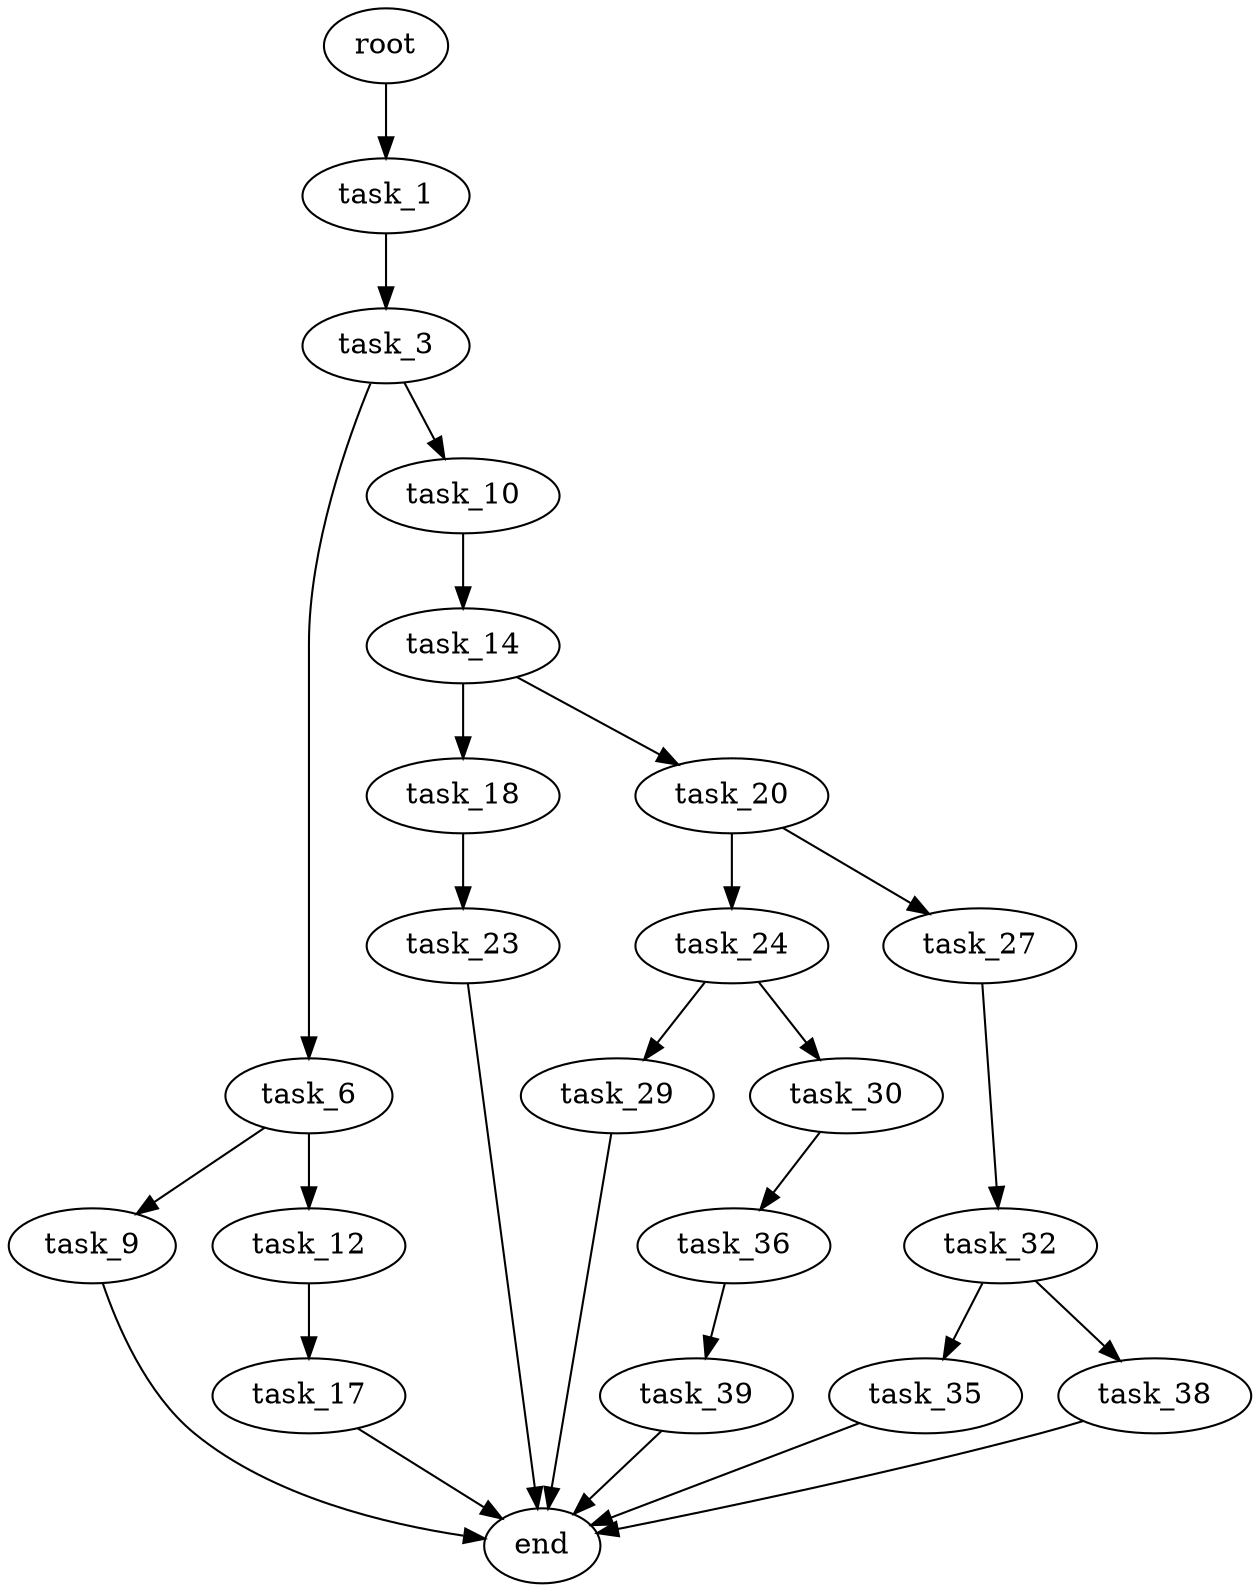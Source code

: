 digraph G {
  root [size="0.000000"];
  task_1 [size="821795525200.000000"];
  task_3 [size="2592821136.000000"];
  task_6 [size="231928233984.000000"];
  task_10 [size="1073741824000.000000"];
  task_9 [size="1096015013315.000000"];
  task_12 [size="68719476736.000000"];
  end [size="0.000000"];
  task_14 [size="129698936748.000000"];
  task_17 [size="8589934592.000000"];
  task_18 [size="732676689954.000000"];
  task_20 [size="12177093264.000000"];
  task_23 [size="19846253685.000000"];
  task_24 [size="324687999887.000000"];
  task_27 [size="880040519280.000000"];
  task_29 [size="12050935614.000000"];
  task_30 [size="368293445632.000000"];
  task_32 [size="1073741824000.000000"];
  task_36 [size="540212658190.000000"];
  task_35 [size="1558208195.000000"];
  task_38 [size="782757789696.000000"];
  task_39 [size="116221343556.000000"];

  root -> task_1 [size="1.000000"];
  task_1 -> task_3 [size="536870912.000000"];
  task_3 -> task_6 [size="75497472.000000"];
  task_3 -> task_10 [size="75497472.000000"];
  task_6 -> task_9 [size="301989888.000000"];
  task_6 -> task_12 [size="301989888.000000"];
  task_10 -> task_14 [size="838860800.000000"];
  task_9 -> end [size="1.000000"];
  task_12 -> task_17 [size="134217728.000000"];
  task_14 -> task_18 [size="134217728.000000"];
  task_14 -> task_20 [size="134217728.000000"];
  task_17 -> end [size="1.000000"];
  task_18 -> task_23 [size="679477248.000000"];
  task_20 -> task_24 [size="301989888.000000"];
  task_20 -> task_27 [size="301989888.000000"];
  task_23 -> end [size="1.000000"];
  task_24 -> task_29 [size="679477248.000000"];
  task_24 -> task_30 [size="679477248.000000"];
  task_27 -> task_32 [size="536870912.000000"];
  task_29 -> end [size="1.000000"];
  task_30 -> task_36 [size="411041792.000000"];
  task_32 -> task_35 [size="838860800.000000"];
  task_32 -> task_38 [size="838860800.000000"];
  task_36 -> task_39 [size="679477248.000000"];
  task_35 -> end [size="1.000000"];
  task_38 -> end [size="1.000000"];
  task_39 -> end [size="1.000000"];
}
